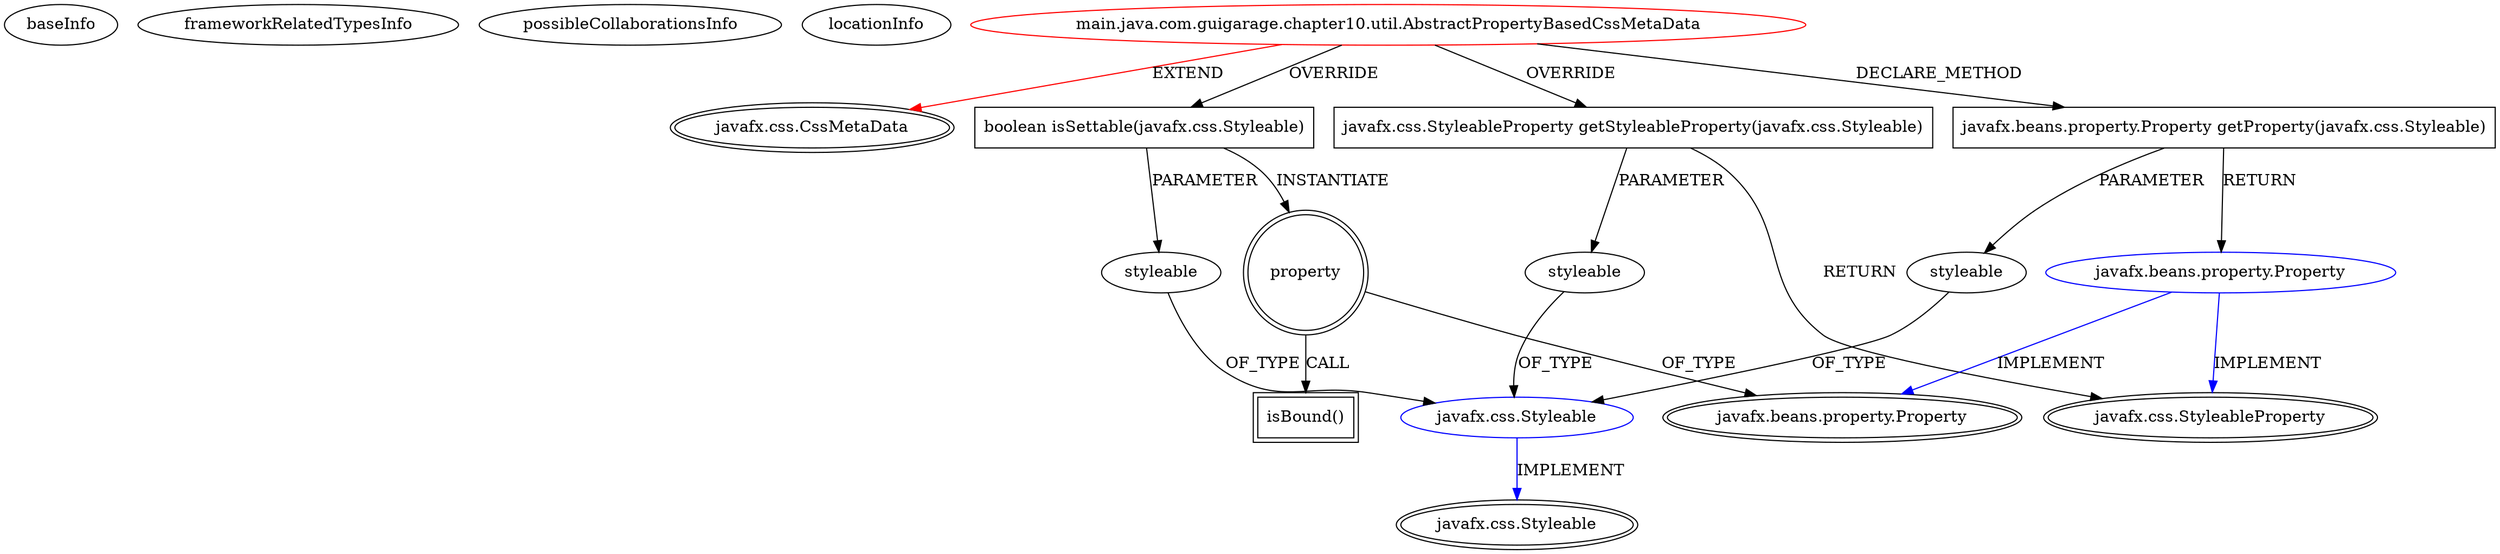 digraph {
baseInfo[graphId=2845,category="extension_graph",isAnonymous=false,possibleRelation=true]
frameworkRelatedTypesInfo[0="javafx.css.CssMetaData"]
possibleCollaborationsInfo[0="2845~CLIENT_METHOD_DECLARATION-PARAMETER_DECLARATION-OVERRIDING_METHOD_DECLARATION-PARAMETER_DECLARATION-OVERRIDING_METHOD_DECLARATION-PARAMETER_DECLARATION-~javafx.css.CssMetaData ~javafx.css.Styleable ~false~false",1="2845~CLIENT_METHOD_DECLARATION-RETURN_TYPE-~javafx.css.CssMetaData ~javafx.beans.property.Property javafx.css.StyleableProperty ~false~false"]
locationInfo[projectName="guigarage-mastering-javafx-controls",filePath="/guigarage-mastering-javafx-controls/mastering-javafx-controls-master/src/main/java/com/guigarage/chapter10/util/AbstractPropertyBasedCssMetaData.java",contextSignature="AbstractPropertyBasedCssMetaData",graphId="2845"]
0[label="main.java.com.guigarage.chapter10.util.AbstractPropertyBasedCssMetaData",vertexType="ROOT_CLIENT_CLASS_DECLARATION",isFrameworkType=false,color=red]
1[label="javafx.css.CssMetaData",vertexType="FRAMEWORK_CLASS_TYPE",isFrameworkType=true,peripheries=2]
2[label="boolean isSettable(javafx.css.Styleable)",vertexType="OVERRIDING_METHOD_DECLARATION",isFrameworkType=false,shape=box]
3[label="styleable",vertexType="PARAMETER_DECLARATION",isFrameworkType=false]
4[label="javafx.css.Styleable",vertexType="REFERENCE_CLIENT_CLASS_DECLARATION",isFrameworkType=false,color=blue]
5[label="javafx.css.Styleable",vertexType="FRAMEWORK_INTERFACE_TYPE",isFrameworkType=true,peripheries=2]
6[label="property",vertexType="VARIABLE_EXPRESION",isFrameworkType=true,peripheries=2,shape=circle]
8[label="javafx.beans.property.Property",vertexType="FRAMEWORK_INTERFACE_TYPE",isFrameworkType=true,peripheries=2]
7[label="isBound()",vertexType="INSIDE_CALL",isFrameworkType=true,peripheries=2,shape=box]
9[label="javafx.css.StyleableProperty getStyleableProperty(javafx.css.Styleable)",vertexType="OVERRIDING_METHOD_DECLARATION",isFrameworkType=false,shape=box]
10[label="javafx.css.StyleableProperty",vertexType="FRAMEWORK_INTERFACE_TYPE",isFrameworkType=true,peripheries=2]
11[label="styleable",vertexType="PARAMETER_DECLARATION",isFrameworkType=false]
13[label="javafx.beans.property.Property getProperty(javafx.css.Styleable)",vertexType="CLIENT_METHOD_DECLARATION",isFrameworkType=false,shape=box]
14[label="javafx.beans.property.Property",vertexType="REFERENCE_CLIENT_CLASS_DECLARATION",isFrameworkType=false,color=blue]
17[label="styleable",vertexType="PARAMETER_DECLARATION",isFrameworkType=false]
0->1[label="EXTEND",color=red]
0->2[label="OVERRIDE"]
4->5[label="IMPLEMENT",color=blue]
3->4[label="OF_TYPE"]
2->3[label="PARAMETER"]
2->6[label="INSTANTIATE"]
6->8[label="OF_TYPE"]
6->7[label="CALL"]
0->9[label="OVERRIDE"]
9->10[label="RETURN"]
11->4[label="OF_TYPE"]
9->11[label="PARAMETER"]
0->13[label="DECLARE_METHOD"]
14->8[label="IMPLEMENT",color=blue]
14->10[label="IMPLEMENT",color=blue]
13->14[label="RETURN"]
17->4[label="OF_TYPE"]
13->17[label="PARAMETER"]
}
